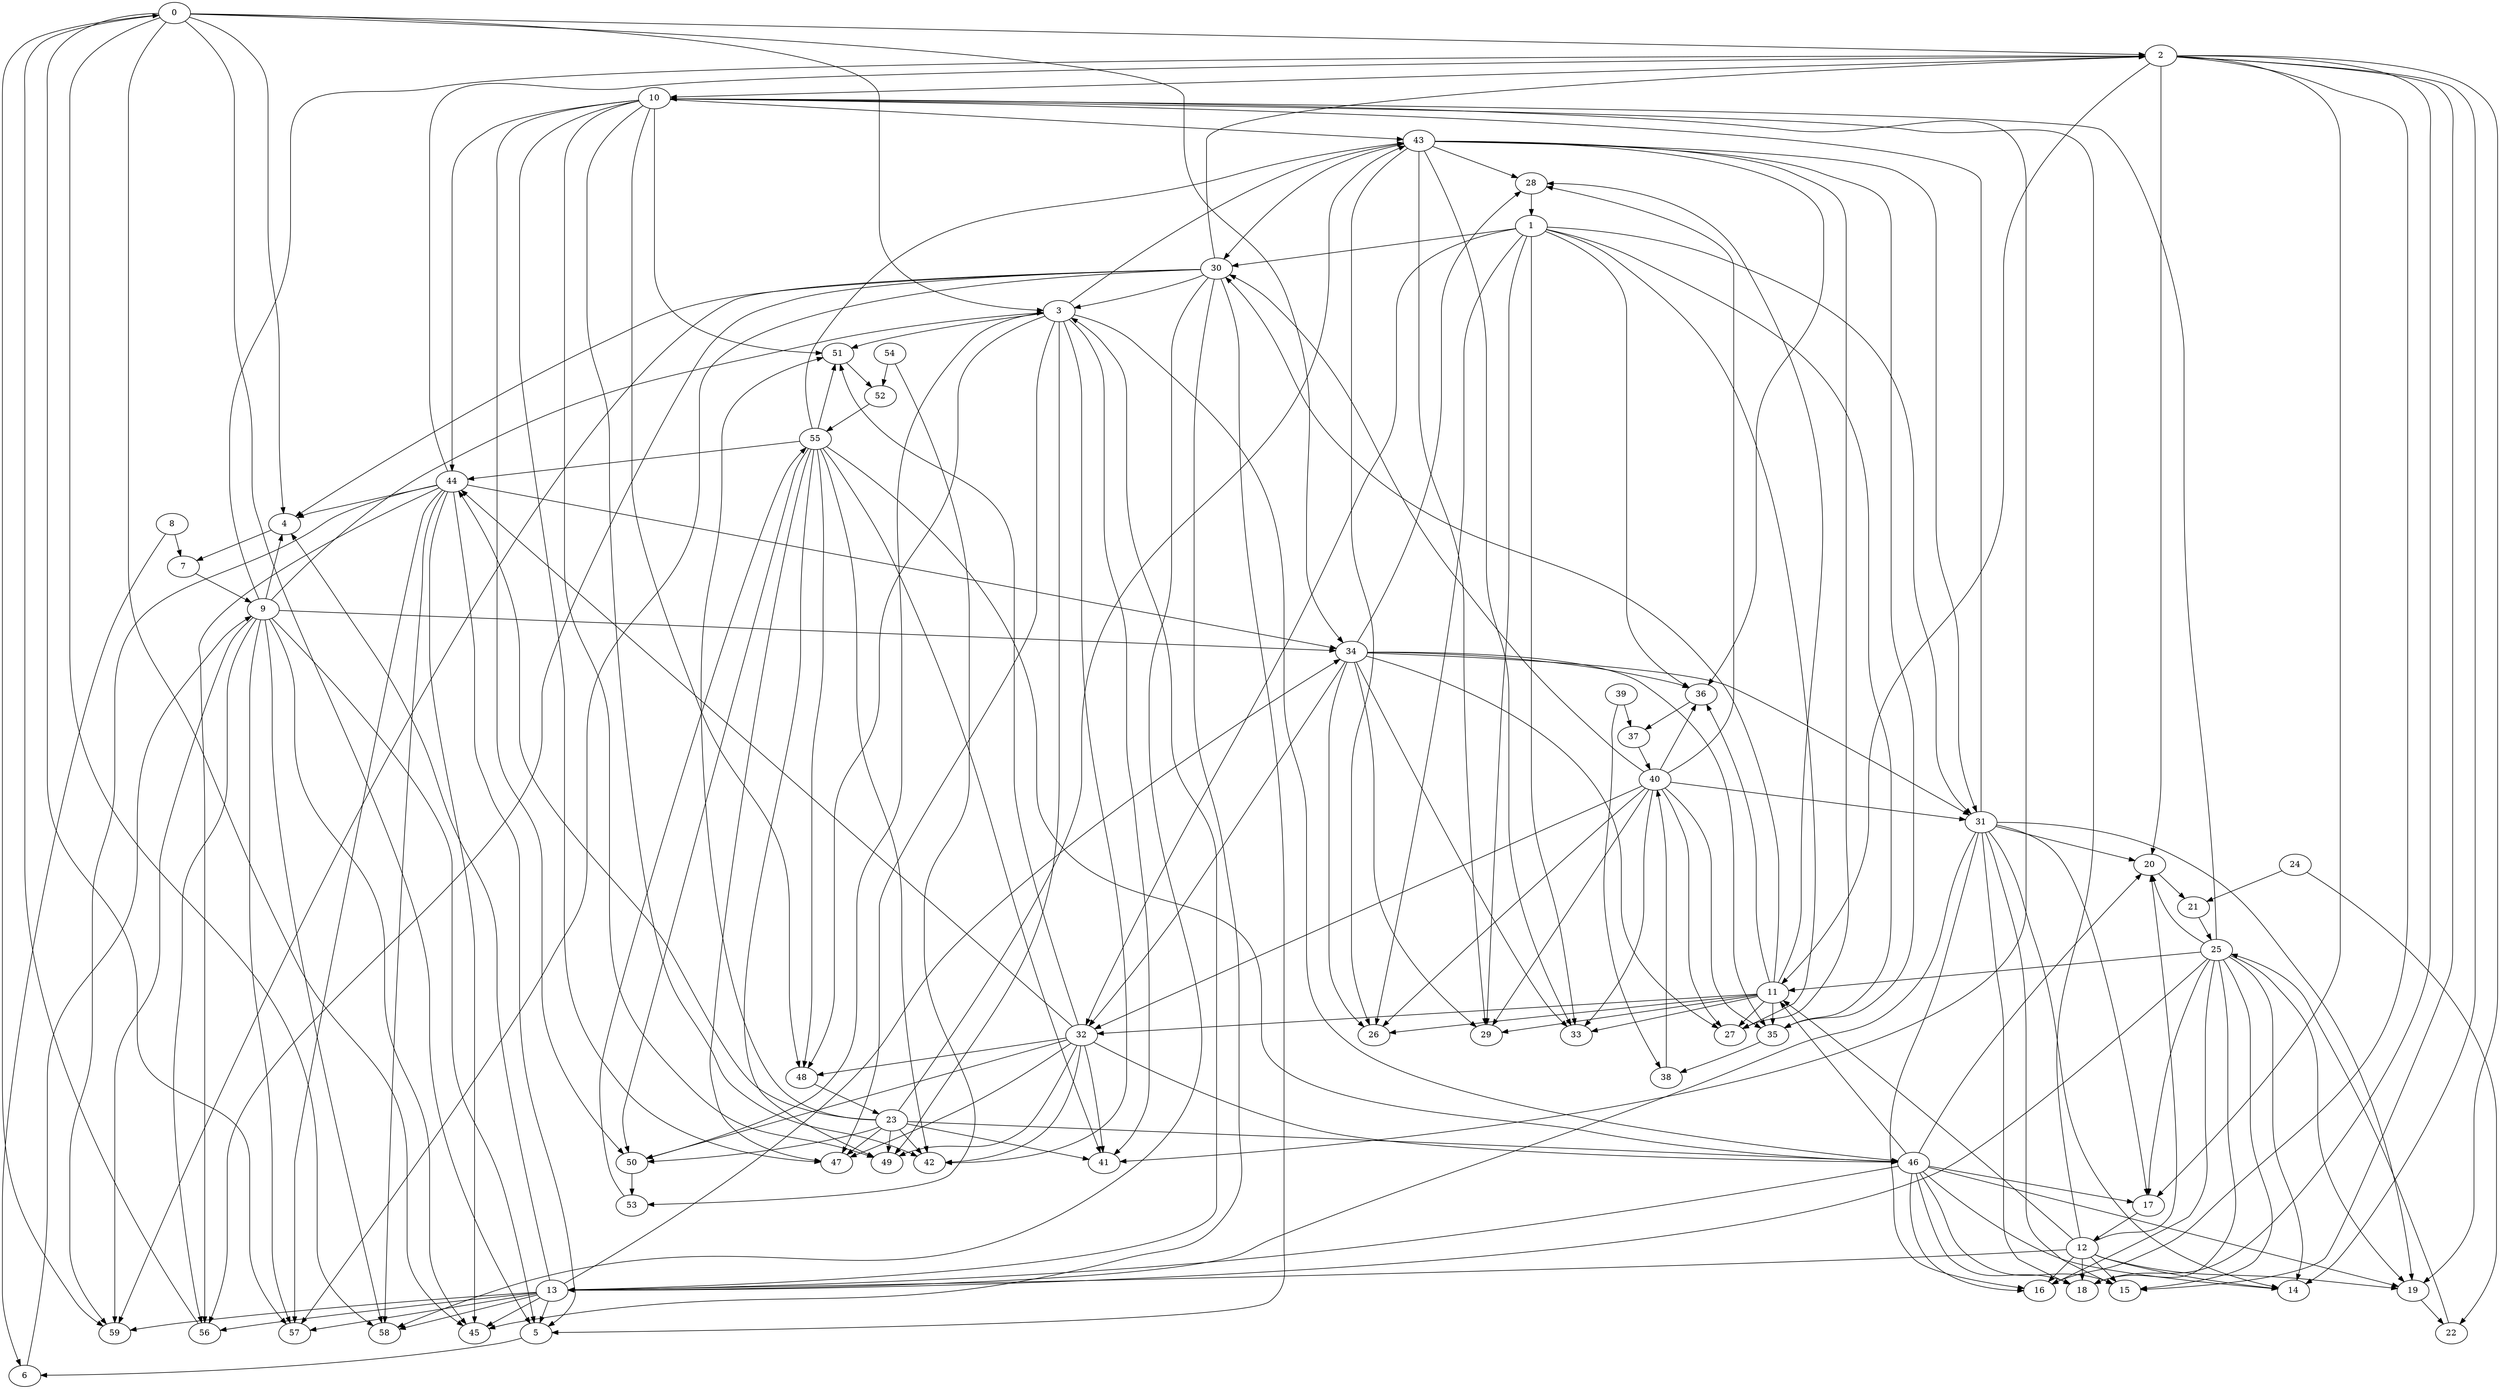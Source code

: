 digraph G {
0;
1;
2;
3;
4;
5;
6;
7;
8;
9;
10;
11;
12;
13;
14;
15;
16;
17;
18;
19;
20;
21;
22;
23;
24;
25;
26;
27;
28;
29;
30;
31;
32;
33;
34;
35;
36;
37;
38;
39;
40;
41;
42;
43;
44;
45;
46;
47;
48;
49;
50;
51;
52;
53;
54;
55;
56;
57;
58;
59;
0->34 ;
0->45 ;
0->57 ;
0->58 ;
0->59 ;
0->2 ;
0->3 ;
0->4 ;
0->5 ;
1->26 ;
1->27 ;
1->29 ;
1->30 ;
1->31 ;
1->32 ;
1->33 ;
1->35 ;
1->36 ;
12->10 ;
12->11 ;
12->13 ;
12->14 ;
12->15 ;
12->16 ;
12->18 ;
12->19 ;
12->20 ;
23->41 ;
23->42 ;
23->43 ;
23->44 ;
23->46 ;
23->47 ;
23->49 ;
23->50 ;
23->51 ;
34->26 ;
34->27 ;
34->28 ;
34->29 ;
34->31 ;
34->32 ;
34->33 ;
34->35 ;
34->36 ;
56->0 ;
2->10 ;
2->11 ;
2->14 ;
2->15 ;
2->16 ;
2->17 ;
2->18 ;
2->19 ;
2->20 ;
3->41 ;
3->42 ;
3->43 ;
3->46 ;
3->47 ;
3->48 ;
3->49 ;
3->50 ;
3->51 ;
4->7 ;
5->6 ;
6->9 ;
7->9 ;
8->6 ;
8->7 ;
9->34 ;
9->45 ;
9->56 ;
9->57 ;
9->58 ;
9->59 ;
9->2 ;
9->3 ;
9->4 ;
9->5 ;
10->41 ;
10->42 ;
10->43 ;
10->44 ;
10->47 ;
10->48 ;
10->49 ;
10->50 ;
10->51 ;
11->26 ;
11->27 ;
11->28 ;
11->29 ;
11->30 ;
11->32 ;
11->33 ;
11->35 ;
11->36 ;
13->34 ;
13->45 ;
13->56 ;
13->57 ;
13->58 ;
13->59 ;
13->3 ;
13->4 ;
13->5 ;
17->12 ;
19->22 ;
20->21 ;
21->25 ;
22->25 ;
24->21 ;
24->22 ;
25->10 ;
25->11 ;
25->13 ;
25->14 ;
25->15 ;
25->16 ;
25->17 ;
25->18 ;
25->19 ;
25->20 ;
28->1 ;
30->45 ;
30->56 ;
30->57 ;
30->58 ;
30->59 ;
30->2 ;
30->3 ;
30->4 ;
30->5 ;
31->10 ;
31->13 ;
31->14 ;
31->15 ;
31->16 ;
31->17 ;
31->18 ;
31->19 ;
31->20 ;
32->41 ;
32->42 ;
32->44 ;
32->46 ;
32->47 ;
32->48 ;
32->49 ;
32->50 ;
32->51 ;
35->38 ;
36->37 ;
37->40 ;
38->40 ;
39->37 ;
39->38 ;
40->26 ;
40->27 ;
40->28 ;
40->29 ;
40->30 ;
40->31 ;
40->32 ;
40->33 ;
40->35 ;
40->36 ;
43->26 ;
43->27 ;
43->28 ;
43->29 ;
43->30 ;
43->31 ;
43->33 ;
43->35 ;
43->36 ;
44->34 ;
44->45 ;
44->56 ;
44->57 ;
44->58 ;
44->59 ;
44->2 ;
44->4 ;
44->5 ;
46->11 ;
46->13 ;
46->14 ;
46->15 ;
46->16 ;
46->17 ;
46->18 ;
46->19 ;
46->20 ;
48->23 ;
50->53 ;
51->52 ;
52->55 ;
53->55 ;
54->52 ;
54->53 ;
55->41 ;
55->42 ;
55->43 ;
55->44 ;
55->46 ;
55->47 ;
55->48 ;
55->49 ;
55->50 ;
55->51 ;
}
